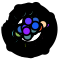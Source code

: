 <?xml version="1.0"?>
<!DOCTYPE ipe SYSTEM "ipe.dtd">
<ipe version="70218">
<ipestyle name="alpha-values">
<opacity name="255" value="1"/>
</ipestyle>
<ipestyle name="paper-size">
<layout paper="1000 1000" origin="0 0" frame="1000 1000"/>
</ipestyle>
<ipestyle name="marks">
<symbol name="mark/disk(sx)" transformations="translations">
<path fill="sym-stroke">
0.6 0 0 0.6 0 0 e
</path>
</symbol>
<symbol name="mark/fdisk(sfx)" transformations="translations">
<group>
<path fill="sym-fill">
0.5 0 0 0.5 0 0 e
</path>
<path fill="sym-stroke" fillrule="eofill">
0.6 0 0 0.6 0 0 e
0.4 0 0 0.4 0 0 e
</path>
</group>
</symbol>
</ipestyle>
<page>
<layer name="alpha"/>
<path layer="alpha" stroke="0" pen="2" opacity="255" stroke-opacity="opaque">
6.28434 0 0 6.28434 0 0 e
</path>
<path stroke="0" pen="2" opacity="255" stroke-opacity="opaque">
5.60547 -7.4012 m
5.90734 -7.79979 l
</path>
<path stroke="0" pen="2" opacity="255" stroke-opacity="opaque">
5.60547 -7.4012 m
5.90734 -7.79979 l
</path>
<path stroke="0" pen="2" opacity="255" stroke-opacity="opaque">
5.60547 -7.4012 m
5.90734 -7.79979 l
</path>
<path stroke="0" pen="2" opacity="255" stroke-opacity="opaque">
2.51972 -6.08314 m
6.58434 0 0 6.58434 0 0 3.10384 -5.80687 a
</path>
<path stroke="0" pen="2" opacity="255" stroke-opacity="opaque">
2.96242 -5.5423 m
3.10384 -5.80687 l
</path>
<path stroke="0" pen="2" opacity="255" stroke-opacity="opaque">
2.40491 -5.80598 m
2.51972 -6.08314 l
</path>
<path stroke="0" pen="2" opacity="255" stroke-opacity="opaque">
5.60547 -7.4012 m
5.90734 -7.79979 l
</path>
<path stroke="0" pen="2" opacity="255" stroke-opacity="opaque">
1.99842 -6.58791 m
6.88434 0 0 6.88434 0 0 2.94344 -6.22337 a
</path>
<path stroke="0" pen="2" opacity="255" stroke-opacity="opaque">
1.82425 -6.01374 m
1.99842 -6.58791 l
</path>
<path stroke="0" pen="2" opacity="255" stroke-opacity="opaque">
2.81517 -5.95218 m
2.94344 -6.22337 l
</path>
<path stroke="0" pen="2" opacity="255" stroke-opacity="opaque">
5.60547 -7.4012 m
5.90734 -7.79979 l
</path>
<path stroke="0" pen="2" opacity="255" stroke-opacity="opaque">
5.60547 -7.4012 m
5.90734 -7.79979 l
</path>
<path stroke="0" pen="2" opacity="255" stroke-opacity="opaque">
5.60547 -7.4012 m
5.90734 -7.79979 l
</path>
<path stroke="0" pen="2" opacity="255" stroke-opacity="opaque">
0.645378 -6.55264 m
6.58434 0 0 6.58434 0 0 1.28454 -6.45783 a
</path>
<path stroke="0" pen="2" opacity="255" stroke-opacity="opaque">
1.22601 -6.16359 m
1.28454 -6.45783 l
</path>
<path stroke="0" pen="2" opacity="255" stroke-opacity="opaque">
0.615973 -6.25408 m
0.645378 -6.55264 l
</path>
<path stroke="0" pen="2" opacity="255" stroke-opacity="opaque">
5.60547 -7.4012 m
5.90734 -7.79979 l
</path>
<path stroke="0" pen="2" opacity="255" stroke-opacity="opaque">
5.60547 -7.4012 m
5.90734 -7.79979 l
</path>
<path stroke="0" pen="2" opacity="255" stroke-opacity="opaque">
5.60547 -7.4012 m
5.90734 -7.79979 l
</path>
<path stroke="0" pen="2" opacity="255" stroke-opacity="opaque">
-0.645378 -6.55264 m
6.58434 0 0 6.58434 0 0 -0 -6.58434 a
</path>
<path stroke="0" pen="2" opacity="255" stroke-opacity="opaque">
-0.615973 -6.25408 m
-0.645378 -6.55264 l
</path>
<path stroke="0" pen="2" opacity="255" stroke-opacity="opaque">
-0 -6.28434 m
-0 -6.58434 l
</path>
<path stroke="0" pen="2" opacity="255" stroke-opacity="opaque">
5.60547 -7.4012 m
5.90734 -7.79979 l
</path>
<path stroke="0" pen="2" opacity="255" stroke-opacity="opaque">
-0.337799 -6.87605 m
6.88434 0 0 6.88434 0 0 1.01014 -6.80983 a
</path>
<path stroke="0" pen="2" opacity="255" stroke-opacity="opaque">
0.966124 -6.51308 m
1.01014 -6.80983 l
</path>
<path stroke="0" pen="2" opacity="255" stroke-opacity="opaque">
-0.323078 -6.57641 m
-0.337799 -6.87605 l
</path>
<path stroke="0" pen="2" opacity="255" stroke-opacity="opaque">
5.60547 -7.4012 m
5.90734 -7.79979 l
</path>
<path stroke="0" pen="2" opacity="255" stroke-opacity="opaque">
5.60547 -7.4012 m
5.90734 -7.79979 l
</path>
<path stroke="0" pen="2" opacity="255" stroke-opacity="opaque">
5.60547 -7.4012 m
5.90734 -7.79979 l
</path>
<path stroke="0" pen="2" opacity="255" stroke-opacity="opaque">
-1.91133 -6.30082 m
6.58434 0 0 6.58434 0 0 -1.28454 -6.45783 a
</path>
<path stroke="0" pen="2" opacity="255" stroke-opacity="opaque">
-1.82425 -6.01374 m
-1.91133 -6.30082 l
</path>
<path stroke="0" pen="2" opacity="255" stroke-opacity="opaque">
-1.22601 -6.16359 m
-1.28454 -6.45783 l
</path>
<path stroke="0" pen="2" opacity="255" stroke-opacity="opaque">
5.60547 -7.4012 m
5.90734 -7.79979 l
</path>
<path stroke="0" pen="2" opacity="255" stroke-opacity="opaque">
5.60547 -7.4012 m
5.90734 -7.79979 l
</path>
<path stroke="0" pen="2" opacity="255" stroke-opacity="opaque">
5.60547 -7.4012 m
5.90734 -7.79979 l
</path>
<path stroke="0" pen="2" opacity="255" stroke-opacity="opaque">
5.60547 -7.4012 m
5.90734 -7.79979 l
</path>
<path stroke="0" pen="2" opacity="255" stroke-opacity="opaque">
5.60547 -7.4012 m
5.90734 -7.79979 l
</path>
<path stroke="0" pen="2" opacity="255" stroke-opacity="opaque">
5.60547 -7.4012 m
5.90734 -7.79979 l
</path>
<path stroke="0" pen="2" opacity="255" stroke-opacity="opaque">
5.60547 -7.4012 m
5.90734 -7.79979 l
</path>
<path stroke="0" pen="2" opacity="255" stroke-opacity="opaque">
-3.65806 -5.47468 m
6.58434 0 0 6.58434 0 0 -3.10384 -5.80687 a
</path>
<path stroke="0" pen="2" opacity="255" stroke-opacity="opaque">
-3.49139 -5.22524 m
-3.65806 -5.47468 l
</path>
<path stroke="0" pen="2" opacity="255" stroke-opacity="opaque">
-2.96242 -5.5423 m
-3.10384 -5.80687 l
</path>
<path stroke="0" pen="2" opacity="255" stroke-opacity="opaque">
5.60547 -7.4012 m
5.90734 -7.79979 l
</path>
<path stroke="0" pen="2" opacity="255" stroke-opacity="opaque">
-4.36738 -5.32167 m
6.88434 0 0 6.88434 0 0 -3.53926 -5.9049 a
</path>
<path stroke="0" pen="2" opacity="255" stroke-opacity="opaque">
-3.98674 -4.85786 m
-4.36738 -5.32167 l
</path>
<path stroke="0" pen="2" opacity="255" stroke-opacity="opaque">
-3.38503 -5.64758 m
-3.53926 -5.9049 l
</path>
<path stroke="0" pen="2" opacity="255" stroke-opacity="opaque">
5.60547 -7.4012 m
5.90734 -7.79979 l
</path>
<path stroke="0" pen="2" opacity="255" stroke-opacity="opaque">
-4.1368 -5.87381 m
7.18434 0 0 7.18434 0 0 -2.74933 -6.63747 a
</path>
<path stroke="0" pen="2" opacity="255" stroke-opacity="opaque">
-2.40491 -5.80598 m
-2.74933 -6.63747 l
</path>
<path stroke="0" pen="2" opacity="255" stroke-opacity="opaque">
-3.96406 -5.62853 m
-4.1368 -5.87381 l
</path>
<path stroke="0" pen="2" opacity="255" stroke-opacity="opaque">
5.60547 -7.4012 m
5.90734 -7.79979 l
</path>
<path stroke="0" pen="2" opacity="255" stroke-opacity="opaque">
-5.29223 -5.29223 m
7.48434 0 0 7.48434 0 0 -3.60883 -6.55681 a
</path>
<path stroke="0" pen="2" opacity="255" stroke-opacity="opaque">
-4.4437 -4.4437 m
-5.29223 -5.29223 l
</path>
<path stroke="0" pen="2" opacity="255" stroke-opacity="opaque">
-3.46417 -6.29399 m
-3.60883 -6.55681 l
</path>
<path stroke="0" pen="2" opacity="255" stroke-opacity="opaque">
5.60547 -7.4012 m
5.90734 -7.79979 l
</path>
<path stroke="0" pen="2" opacity="255" stroke-opacity="opaque">
-6.01738 -4.93833 m
7.78434 0 0 7.78434 0 0 -4.6754 -6.22387 a
</path>
<path stroke="0" pen="2" opacity="255" stroke-opacity="opaque">
-4.85786 -3.98674 m
-6.01738 -4.93833 l
</path>
<path stroke="0" pen="2" opacity="255" stroke-opacity="opaque">
-4.49522 -5.98401 m
-4.6754 -6.22387 l
</path>
<path stroke="0" pen="2" opacity="255" stroke-opacity="opaque">
5.60547 -7.4012 m
5.90734 -7.79979 l
</path>
<path stroke="0" pen="2" opacity="255" stroke-opacity="opaque">
-5.59242 -5.83793 m
8.08434 0 0 8.08434 0 0 -1.96434 -7.84206 a
</path>
<path stroke="0" pen="2" opacity="255" stroke-opacity="opaque">
-1.59986 -6.38702 m
-1.96434 -7.84206 l
</path>
<path stroke="0" pen="2" opacity="255" stroke-opacity="opaque">
-5.38489 -5.62129 m
-5.59242 -5.83793 l
</path>
<path stroke="0" pen="2" opacity="255" stroke-opacity="opaque">
5.60547 -7.4012 m
5.90734 -7.79979 l
</path>
<path stroke="0" pen="2" opacity="255" stroke-opacity="opaque">
-4.05406 -7.33906 m
8.38434 0 0 8.38434 0 0 0.4114 -8.37424 a
</path>
<path stroke="0" pen="2" opacity="255" stroke-opacity="opaque">
0.337799 -6.87605 m
0.4114 -8.37424 l
</path>
<path stroke="0" pen="2" opacity="255" stroke-opacity="opaque">
-3.909 -7.07646 m
-4.05406 -7.33906 l
</path>
<path stroke="0" pen="2" opacity="255" stroke-opacity="opaque">
5.60547 -7.4012 m
5.90734 -7.79979 l
</path>
<path stroke="0" pen="2" opacity="255" stroke-opacity="opaque">
-1.9612 -8.46 m
8.68434 0 0 8.68434 0 0 3.12545 -8.10243 a
</path>
<path stroke="0" pen="2" opacity="255" stroke-opacity="opaque">
2.47764 -6.42304 m
3.12545 -8.10243 l
</path>
<path stroke="0" pen="2" opacity="255" stroke-opacity="opaque">
-1.89345 -8.16775 m
-1.9612 -8.46 l
</path>
<path stroke="0" pen="2" opacity="255" stroke-opacity="opaque">
5.60547 -7.4012 m
5.90734 -7.79979 l
</path>
<path stroke="0" pen="2" opacity="255" stroke-opacity="opaque">
5.60547 -7.4012 m
5.90734 -7.79979 l
</path>
<path stroke="0" pen="2" opacity="255" stroke-opacity="opaque">
5.60547 -7.4012 m
5.90734 -7.79979 l
</path>
<path stroke="0" pen="2" opacity="255" stroke-opacity="opaque">
5.60547 -7.4012 m
5.90734 -7.79979 l
</path>
<path stroke="0" pen="2" opacity="255" stroke-opacity="opaque">
5.60547 -7.4012 m
5.90734 -7.79979 l
</path>
<path stroke="0" pen="2" opacity="255" stroke-opacity="opaque">
5.60547 -7.4012 m
5.90734 -7.79979 l
</path>
<path stroke="0" pen="2" opacity="255" stroke-opacity="opaque">
-6.30082 -1.91133 m
6.58434 0 0 6.58434 0 0 -6.08314 -2.51972 a
</path>
<path stroke="0" pen="2" opacity="255" stroke-opacity="opaque">
-5.80598 -2.40491 m
-6.08314 -2.51972 l
</path>
<path stroke="0" pen="2" opacity="255" stroke-opacity="opaque">
-6.01374 -1.82425 m
-6.30082 -1.91133 l
</path>
<path stroke="0" pen="2" opacity="255" stroke-opacity="opaque">
5.60547 -7.4012 m
5.90734 -7.79979 l
</path>
<path stroke="0" pen="2" opacity="255" stroke-opacity="opaque">
-6.48191 -2.31927 m
6.88434 0 0 6.88434 0 0 -6.07145 -3.24526 a
</path>
<path stroke="0" pen="2" opacity="255" stroke-opacity="opaque">
-5.5423 -2.96242 m
-6.07145 -3.24526 l
</path>
<path stroke="0" pen="2" opacity="255" stroke-opacity="opaque">
-6.19945 -2.2182 m
-6.48191 -2.31927 l
</path>
<path stroke="0" pen="2" opacity="255" stroke-opacity="opaque">
5.60547 -7.4012 m
5.90734 -7.79979 l
</path>
<path stroke="0" pen="2" opacity="255" stroke-opacity="opaque">
-6.568 -2.91139 m
7.18434 0 0 7.18434 0 0 -5.97356 -3.99141 a
</path>
<path stroke="0" pen="2" opacity="255" stroke-opacity="opaque">
-5.22524 -3.49139 m
-5.97356 -3.99141 l
</path>
<path stroke="0" pen="2" opacity="255" stroke-opacity="opaque">
-6.29373 -2.78982 m
-6.568 -2.91139 l
</path>
<path stroke="0" pen="2" opacity="255" stroke-opacity="opaque">
5.60547 -7.4012 m
5.90734 -7.79979 l
</path>
<path stroke="0" pen="2" opacity="255" stroke-opacity="opaque">
5.60547 -7.4012 m
5.90734 -7.79979 l
</path>
<path stroke="0" pen="2" opacity="255" stroke-opacity="opaque">
5.60547 -7.4012 m
5.90734 -7.79979 l
</path>
<path stroke="0" pen="2" opacity="255" stroke-opacity="opaque">
-6.30082 1.91133 m
6.58434 0 0 6.58434 0 0 -6.45783 1.28454 a
</path>
<path stroke="0" pen="2" opacity="255" stroke-opacity="opaque">
-6.16359 1.22601 m
-6.45783 1.28454 l
</path>
<path stroke="0" pen="2" opacity="255" stroke-opacity="opaque">
-6.01374 1.82425 m
-6.30082 1.91133 l
</path>
<path stroke="0" pen="2" opacity="255" stroke-opacity="opaque">
5.60547 -7.4012 m
5.90734 -7.79979 l
</path>
<path stroke="0" pen="2" opacity="255" stroke-opacity="opaque">
5.60547 -7.4012 m
5.90734 -7.79979 l
</path>
<path stroke="0" pen="2" opacity="255" stroke-opacity="opaque">
5.60547 -7.4012 m
5.90734 -7.79979 l
</path>
<path stroke="0" pen="2" opacity="255" stroke-opacity="opaque">
-6.55264 0.645378 m
6.58434 0 0 6.58434 0 0 -6.58434 0 a
</path>
<path stroke="0" pen="2" opacity="255" stroke-opacity="opaque">
-6.28434 0 m
-6.58434 0 l
</path>
<path stroke="0" pen="2" opacity="255" stroke-opacity="opaque">
-6.25408 0.615973 m
-6.55264 0.645378 l
</path>
<path stroke="0" pen="2" opacity="255" stroke-opacity="opaque">
5.60547 -7.4012 m
5.90734 -7.79979 l
</path>
<path stroke="0" pen="2" opacity="255" stroke-opacity="opaque">
5.60547 -7.4012 m
5.90734 -7.79979 l
</path>
<path stroke="0" pen="2" opacity="255" stroke-opacity="opaque">
5.60547 -7.4012 m
5.90734 -7.79979 l
</path>
<path stroke="0" pen="2" opacity="255" stroke-opacity="opaque">
-6.55264 -0.645378 m
6.58434 0 0 6.58434 0 0 -6.45783 -1.28454 a
</path>
<path stroke="0" pen="2" opacity="255" stroke-opacity="opaque">
-6.16359 -1.22601 m
-6.45783 -1.28454 l
</path>
<path stroke="0" pen="2" opacity="255" stroke-opacity="opaque">
-6.25408 -0.615973 m
-6.55264 -0.645378 l
</path>
<path stroke="0" pen="2" opacity="255" stroke-opacity="opaque">
5.60547 -7.4012 m
5.90734 -7.79979 l
</path>
<path stroke="0" pen="2" opacity="255" stroke-opacity="opaque">
-6.87605 0.337799 m
6.88434 0 0 6.88434 0 0 -6.80983 -1.01014 a
</path>
<path stroke="0" pen="2" opacity="255" stroke-opacity="opaque">
-6.57641 0.323078 m
-6.87605 0.337799 l
</path>
<path stroke="0" pen="2" opacity="255" stroke-opacity="opaque">
-6.51308 -0.966124 m
-6.80983 -1.01014 l
</path>
<path stroke="0" pen="2" opacity="255" stroke-opacity="opaque">
5.60547 -7.4012 m
5.90734 -7.79979 l
</path>
<path stroke="0" pen="2" opacity="255" stroke-opacity="opaque">
-6.96904 1.74565 m
7.18434 0 0 7.18434 0 0 -7.17569 -0.352519 a
</path>
<path stroke="0" pen="2" opacity="255" stroke-opacity="opaque">
-6.38702 1.59986 m
-6.96904 1.74565 l
</path>
<path stroke="0" pen="2" opacity="255" stroke-opacity="opaque">
-6.87605 -0.337799 m
-7.17569 -0.352519 l
</path>
<path stroke="0" pen="2" opacity="255" stroke-opacity="opaque">
5.60547 -7.4012 m
5.90734 -7.79979 l
</path>
<path stroke="0" pen="2" opacity="255" stroke-opacity="opaque">
-7.4483 0.733594 m
7.48434 0 0 7.48434 0 0 -6.55681 -3.60883 a
</path>
<path stroke="0" pen="2" opacity="255" stroke-opacity="opaque">
-6.29399 -3.46417 m
-6.55681 -3.60883 l
</path>
<path stroke="0" pen="2" opacity="255" stroke-opacity="opaque">
-7.14975 0.704189 m
-7.4483 0.733594 l
</path>
<path stroke="0" pen="2" opacity="255" stroke-opacity="opaque">
5.60547 -7.4012 m
5.90734 -7.79979 l
</path>
<path stroke="0" pen="2" opacity="255" stroke-opacity="opaque">
-7.19179 2.97894 m
7.78434 0 0 7.78434 0 0 -7.62531 -1.56547 a
</path>
<path stroke="0" pen="2" opacity="255" stroke-opacity="opaque">
-5.80598 2.40491 m
-7.19179 2.97894 l
</path>
<path stroke="0" pen="2" opacity="255" stroke-opacity="opaque">
-7.33144 -1.50514 m
-7.62531 -1.56547 l
</path>
<path stroke="0" pen="2" opacity="255" stroke-opacity="opaque">
5.60547 -7.4012 m
5.90734 -7.79979 l
</path>
<path stroke="0" pen="2" opacity="255" stroke-opacity="opaque">
-8.94374 0.853185 m
8.98434 0 0 8.98434 0 0 0.63 -8.96223 a
</path>
<path stroke="0" pen="2" opacity="255" stroke-opacity="opaque">
0.608964 -8.66297 m
0.63 -8.96223 l
</path>
<path stroke="0" pen="2" opacity="255" stroke-opacity="opaque">
-7.74916 0.739228 m
-8.94374 0.853185 l
</path>
<path stroke="0" pen="2" opacity="255" stroke-opacity="opaque">
5.60547 -7.4012 m
5.90734 -7.79979 l
</path>
<path stroke="0" pen="2" opacity="255" stroke-opacity="opaque">
5.60547 -7.4012 m
5.90734 -7.79979 l
</path>
<path stroke="0" pen="2" opacity="255" stroke-opacity="opaque">
5.60547 -7.4012 m
5.90734 -7.79979 l
</path>
<path stroke="0" pen="2" opacity="255" stroke-opacity="opaque">
3.65806 -5.47468 m
6.58434 0 0 6.58434 0 0 4.17706 -5.08977 a
</path>
<path stroke="0" pen="2" opacity="255" stroke-opacity="opaque">
3.98674 -4.85786 m
4.17706 -5.08977 l
</path>
<path stroke="0" pen="2" opacity="255" stroke-opacity="opaque">
3.49139 -5.22524 m
3.65806 -5.47468 l
</path>
<path stroke="0" pen="2" opacity="255" stroke-opacity="opaque">
5.60547 -7.4012 m
5.90734 -7.79979 l
</path>
<path stroke="0" pen="2" opacity="255" stroke-opacity="opaque">
5.60547 -7.4012 m
5.90734 -7.79979 l
</path>
<path stroke="0" pen="2" opacity="255" stroke-opacity="opaque">
4.101 -5.52956 m
6.88434 0 0 6.88434 0 0 4.86797 -4.86797 a
</path>
<path stroke="0" pen="2" opacity="255" stroke-opacity="opaque">
3.92229 -5.28859 m
4.101 -5.52956 l
</path>
<path stroke="0" pen="2" opacity="255" stroke-opacity="opaque">
4.4437 -4.4437 m
4.86797 -4.86797 l
</path>
<path stroke="0" pen="2" opacity="255" stroke-opacity="opaque">
5.60547 -7.4012 m
5.90734 -7.79979 l
</path>
<path stroke="0" pen="2" opacity="255" stroke-opacity="opaque">
5.60547 -7.4012 m
5.90734 -7.79979 l
</path>
<path stroke="0" pen="2" opacity="255" stroke-opacity="opaque">
4.69262 -5.44005 m
7.18434 0 0 7.18434 0 0 5.55357 -4.5577 a
</path>
<path stroke="0" pen="2" opacity="255" stroke-opacity="opaque">
4.49667 -5.21289 m
4.69262 -5.44005 l
</path>
<path stroke="0" pen="2" opacity="255" stroke-opacity="opaque">
4.85786 -3.98674 m
5.55357 -4.5577 l
</path>
<path stroke="0" pen="2" opacity="255" stroke-opacity="opaque">
5.60547 -7.4012 m
5.90734 -7.79979 l
</path>
<path stroke="0" pen="2" opacity="255" stroke-opacity="opaque">
5.60547 -7.4012 m
5.90734 -7.79979 l
</path>
<path stroke="0" pen="2" opacity="255" stroke-opacity="opaque">
5.60547 -7.4012 m
5.90734 -7.79979 l
</path>
<path stroke="0" pen="2" opacity="255" stroke-opacity="opaque">
5.47468 -3.65806 m
6.58434 0 0 6.58434 0 0 5.80687 -3.10384 a
</path>
<path stroke="0" pen="2" opacity="255" stroke-opacity="opaque">
5.22524 -3.49139 m
5.47468 -3.65806 l
</path>
<path stroke="0" pen="2" opacity="255" stroke-opacity="opaque">
5.5423 -2.96242 m
5.80687 -3.10384 l
</path>
<path stroke="0" pen="2" opacity="255" stroke-opacity="opaque">
5.60547 -7.4012 m
5.90734 -7.79979 l
</path>
<path stroke="0" pen="2" opacity="255" stroke-opacity="opaque">
5.35677 -5.22689 m
7.48434 0 0 7.48434 0 0 6.41953 -3.84772 a
</path>
<path stroke="0" pen="2" opacity="255" stroke-opacity="opaque">
5.14206 -5.01737 m
5.35677 -5.22689 l
</path>
<path stroke="0" pen="2" opacity="255" stroke-opacity="opaque">
5.64758 -3.38503 m
6.41953 -3.84772 l
</path>
<path stroke="0" pen="2" opacity="255" stroke-opacity="opaque">
5.60547 -7.4012 m
5.90734 -7.79979 l
</path>
<path stroke="0" pen="2" opacity="255" stroke-opacity="opaque">
5.60547 -7.4012 m
5.90734 -7.79979 l
</path>
<path stroke="0" pen="2" opacity="255" stroke-opacity="opaque">
6.16603 -4.75143 m
7.78434 0 0 7.78434 0 0 7.19179 -2.97894 a
</path>
<path stroke="0" pen="2" opacity="255" stroke-opacity="opaque">
5.9284 -4.56831 m
6.16603 -4.75143 l
</path>
<path stroke="0" pen="2" opacity="255" stroke-opacity="opaque">
5.80598 -2.40491 m
7.19179 -2.97894 l
</path>
<path stroke="0" pen="2" opacity="255" stroke-opacity="opaque">
5.60547 -7.4012 m
5.90734 -7.79979 l
</path>
<path stroke="0" pen="2" opacity="255" stroke-opacity="opaque">
5.60547 -7.4012 m
5.90734 -7.79979 l
</path>
<path stroke="0" pen="2" opacity="255" stroke-opacity="opaque">
5.60547 -7.4012 m
5.90734 -7.79979 l
</path>
<path stroke="0" pen="2" opacity="255" stroke-opacity="opaque">
5.60547 -7.4012 m
5.90734 -7.79979 l
</path>
<path stroke="0" pen="2" opacity="255" stroke-opacity="opaque">
5.60547 -7.4012 m
5.90734 -7.79979 l
</path>
<path stroke="0" pen="2" opacity="255" stroke-opacity="opaque">
6.30082 -1.91133 m
6.58434 0 0 6.58434 0 0 6.45783 -1.28454 a
</path>
<path stroke="0" pen="2" opacity="255" stroke-opacity="opaque">
6.16359 -1.22601 m
6.45783 -1.28454 l
</path>
<path stroke="0" pen="2" opacity="255" stroke-opacity="opaque">
6.01374 -1.82425 m
6.30082 -1.91133 l
</path>
<path stroke="0" pen="2" opacity="255" stroke-opacity="opaque">
5.60547 -7.4012 m
5.90734 -7.79979 l
</path>
<path stroke="0" pen="2" opacity="255" stroke-opacity="opaque">
5.60547 -7.4012 m
5.90734 -7.79979 l
</path>
<path stroke="0" pen="2" opacity="255" stroke-opacity="opaque">
5.60547 -7.4012 m
5.90734 -7.79979 l
</path>
<path stroke="0" pen="2" opacity="255" stroke-opacity="opaque">
6.55264 -0.645378 m
6.58434 0 0 6.58434 0 0 6.58434 -0 a
</path>
<path stroke="0" pen="2" opacity="255" stroke-opacity="opaque">
6.28434 0 m
6.58434 0 l
</path>
<path stroke="0" pen="2" opacity="255" stroke-opacity="opaque">
6.25408 -0.615973 m
6.55264 -0.645378 l
</path>
<path stroke="0" pen="2" opacity="255" stroke-opacity="opaque">
5.60547 -7.4012 m
5.90734 -7.79979 l
</path>
<path stroke="0" pen="2" opacity="255" stroke-opacity="opaque">
6.67803 -1.67276 m
6.88434 0 0 6.88434 0 0 6.87605 -0.337799 a
</path>
<path stroke="0" pen="2" opacity="255" stroke-opacity="opaque">
6.38702 -1.59986 m
6.67803 -1.67276 l
</path>
<path stroke="0" pen="2" opacity="255" stroke-opacity="opaque">
6.57641 -0.323078 m
6.87605 -0.337799 l
</path>
<path stroke="0" pen="2" opacity="255" stroke-opacity="opaque">
5.60547 -7.4012 m
5.90734 -7.79979 l
</path>
<path stroke="0" pen="2" opacity="255" stroke-opacity="opaque">
7.10658 -1.05416 m
7.18434 0 0 7.18434 0 0 7.14975 0.704189 a
</path>
<path stroke="0" pen="2" opacity="255" stroke-opacity="opaque">
6.25408 0.615973 m
7.14975 0.704189 l
</path>
<path stroke="0" pen="2" opacity="255" stroke-opacity="opaque">
6.80983 -1.01014 m
7.10658 -1.05416 l
</path>
<path stroke="0" pen="2" opacity="255" stroke-opacity="opaque">
5.60547 -7.4012 m
5.90734 -7.79979 l
</path>
<path stroke="0" pen="2" opacity="255" stroke-opacity="opaque">
7.48209 -0.183675 m
7.48434 0 0 7.48434 0 0 7.34053 1.46012 a
</path>
<path stroke="0" pen="2" opacity="255" stroke-opacity="opaque">
6.16359 1.22601 m
7.34053 1.46012 l
</path>
<path stroke="0" pen="2" opacity="255" stroke-opacity="opaque">
7.18218 -0.176313 m
7.48209 -0.183675 l
</path>
<path stroke="0" pen="2" opacity="255" stroke-opacity="opaque">
5.60547 -7.4012 m
5.90734 -7.79979 l
</path>
<path stroke="0" pen="2" opacity="255" stroke-opacity="opaque">
6.99711 -4.04933 m
8.08434 0 0 8.08434 0 0 8.05453 0.693615 a
</path>
<path stroke="0" pen="2" opacity="255" stroke-opacity="opaque">
6.73745 -3.89906 m
6.99711 -4.04933 l
</path>
<path stroke="0" pen="2" opacity="255" stroke-opacity="opaque">
7.45674 0.642136 m
8.05453 0.693615 l
</path>
<path stroke="0" pen="2" opacity="255" stroke-opacity="opaque">
5.60547 -7.4012 m
5.90734 -7.79979 l
</path>
<path stroke="0" pen="2" opacity="255" stroke-opacity="opaque">
5.60547 -7.4012 m
5.90734 -7.79979 l
</path>
<path stroke="0" pen="2" opacity="255" stroke-opacity="opaque">
5.60547 -7.4012 m
5.90734 -7.79979 l
</path>
<path stroke="0" pen="2" opacity="255" stroke-opacity="opaque">
-4.65583 4.65583 m
6.58434 0 0 6.58434 0 0 -5.08977 4.17706 a
</path>
<path stroke="0" pen="2" opacity="255" stroke-opacity="opaque">
-4.4437 4.4437 m
-4.65583 4.65583 l
</path>
<path stroke="0" pen="2" opacity="255" stroke-opacity="opaque">
-4.85786 3.98674 m
-5.08977 4.17706 l
</path>
<path stroke="0" pen="2" opacity="255" stroke-opacity="opaque">
5.60547 -7.4012 m
5.90734 -7.79979 l
</path>
<path stroke="0" pen="2" opacity="255" stroke-opacity="opaque">
5.60547 -7.4012 m
5.90734 -7.79979 l
</path>
<path stroke="0" pen="2" opacity="255" stroke-opacity="opaque">
5.60547 -7.4012 m
5.90734 -7.79979 l
</path>
<path stroke="0" pen="2" opacity="255" stroke-opacity="opaque">
-5.47468 3.65806 m
6.58434 0 0 6.58434 0 0 -5.80687 3.10384 a
</path>
<path stroke="0" pen="2" opacity="255" stroke-opacity="opaque">
-5.5423 2.96242 m
-5.80687 3.10384 l
</path>
<path stroke="0" pen="2" opacity="255" stroke-opacity="opaque">
-5.22524 3.49139 m
-5.47468 3.65806 l
</path>
<path stroke="0" pen="2" opacity="255" stroke-opacity="opaque">
5.60547 -7.4012 m
5.90734 -7.79979 l
</path>
<path stroke="0" pen="2" opacity="255" stroke-opacity="opaque">
-5.10096 4.62324 m
6.88434 0 0 6.88434 0 0 -5.9049 3.53926 a
</path>
<path stroke="0" pen="2" opacity="255" stroke-opacity="opaque">
-4.87868 4.42177 m
-5.10096 4.62324 l
</path>
<path stroke="0" pen="2" opacity="255" stroke-opacity="opaque">
-5.64758 3.38503 m
-5.9049 3.53926 l
</path>
<path stroke="0" pen="2" opacity="255" stroke-opacity="opaque">
5.60547 -7.4012 m
5.90734 -7.79979 l
</path>
<path stroke="0" pen="2" opacity="255" stroke-opacity="opaque">
5.60547 -7.4012 m
5.90734 -7.79979 l
</path>
<path stroke="0" pen="2" opacity="255" stroke-opacity="opaque">
5.60547 -7.4012 m
5.90734 -7.79979 l
</path>
<path stroke="0" pen="2" opacity="255" stroke-opacity="opaque">
5.60547 -7.4012 m
5.90734 -7.79979 l
</path>
<path stroke="0" pen="2" opacity="255" stroke-opacity="opaque">
2.51972 6.08314 m
6.58434 0 0 6.58434 0 0 1.91133 6.30082 a
</path>
<path stroke="0" pen="2" opacity="255" stroke-opacity="opaque">
1.82425 6.01374 m
1.91133 6.30082 l
</path>
<path stroke="0" pen="2" opacity="255" stroke-opacity="opaque">
2.40491 5.80598 m
2.51972 6.08314 l
</path>
<path stroke="0" pen="2" opacity="255" stroke-opacity="opaque">
5.60547 -7.4012 m
5.90734 -7.79979 l
</path>
<path stroke="0" pen="2" opacity="255" stroke-opacity="opaque">
2.31927 6.48191 m
6.88434 0 0 6.88434 0 0 1.34307 6.75206 a
</path>
<path stroke="0" pen="2" opacity="255" stroke-opacity="opaque">
1.22601 6.16359 m
1.34307 6.75206 l
</path>
<path stroke="0" pen="2" opacity="255" stroke-opacity="opaque">
2.2182 6.19945 m
2.31927 6.48191 l
</path>
<path stroke="0" pen="2" opacity="255" stroke-opacity="opaque">
5.60547 -7.4012 m
5.90734 -7.79979 l
</path>
<path stroke="0" pen="2" opacity="255" stroke-opacity="opaque">
5.60547 -7.4012 m
5.90734 -7.79979 l
</path>
<path stroke="0" pen="2" opacity="255" stroke-opacity="opaque">
1.91616 6.9241 m
7.18434 0 0 7.18434 0 0 0.704189 7.14975 a
</path>
<path stroke="0" pen="2" opacity="255" stroke-opacity="opaque">
1.83614 6.63496 m
1.91616 6.9241 l
</path>
<path stroke="0" pen="2" opacity="255" stroke-opacity="opaque">
0.615973 6.25408 m
0.704189 7.14975 l
</path>
<path stroke="0" pen="2" opacity="255" stroke-opacity="opaque">
5.60547 -7.4012 m
5.90734 -7.79979 l
</path>
<path stroke="0" pen="2" opacity="255" stroke-opacity="opaque">
5.60547 -7.4012 m
5.90734 -7.79979 l
</path>
<path stroke="0" pen="2" opacity="255" stroke-opacity="opaque">
5.60547 -7.4012 m
5.90734 -7.79979 l
</path>
<path stroke="0" pen="2" opacity="255" stroke-opacity="opaque">
3.65806 5.47468 m
6.58434 0 0 6.58434 0 0 3.10384 5.80687 a
</path>
<path stroke="0" pen="2" opacity="255" stroke-opacity="opaque">
2.96242 5.5423 m
3.10384 5.80687 l
</path>
<path stroke="0" pen="2" opacity="255" stroke-opacity="opaque">
3.49139 5.22524 m
3.65806 5.47468 l
</path>
<path stroke="0" pen="2" opacity="255" stroke-opacity="opaque">
5.60547 -7.4012 m
5.90734 -7.79979 l
</path>
<path stroke="0" pen="2" opacity="255" stroke-opacity="opaque">
3.84772 6.41953 m
7.48434 0 0 7.48434 0 0 1.36993 7.3579 a
</path>
<path stroke="0" pen="2" opacity="255" stroke-opacity="opaque">
1.31502 7.06297 m
1.36993 7.3579 l
</path>
<path stroke="0" pen="2" opacity="255" stroke-opacity="opaque">
3.38503 5.64758 m
3.84772 6.41953 l
</path>
<path stroke="0" pen="2" opacity="255" stroke-opacity="opaque">
5.60547 -7.4012 m
5.90734 -7.79979 l
</path>
<path stroke="0" pen="2" opacity="255" stroke-opacity="opaque">
5.60547 -7.4012 m
5.90734 -7.79979 l
</path>
<path stroke="0" pen="2" opacity="255" stroke-opacity="opaque">
5.60547 -7.4012 m
5.90734 -7.79979 l
</path>
<path stroke="0" pen="2" opacity="255" stroke-opacity="opaque">
-0.645378 6.55264 m
6.58434 0 0 6.58434 0 0 -1.28454 6.45783 a
</path>
<path stroke="0" pen="2" opacity="255" stroke-opacity="opaque">
-0.615973 6.25408 m
-0.645378 6.55264 l
</path>
<path stroke="0" pen="2" opacity="255" stroke-opacity="opaque">
-1.22601 6.16359 m
-1.28454 6.45783 l
</path>
<path stroke="0" pen="2" opacity="255" stroke-opacity="opaque">
5.60547 -7.4012 m
5.90734 -7.79979 l
</path>
<path stroke="0" pen="2" opacity="255" stroke-opacity="opaque">
5.60547 -7.4012 m
5.90734 -7.79979 l
</path>
<path stroke="0" pen="2" opacity="255" stroke-opacity="opaque">
0 6.88434 m
6.88434 0 0 6.88434 0 0 -1.01014 6.80983 a
</path>
<path stroke="0" pen="2" opacity="255" stroke-opacity="opaque">
-0.966124 6.51308 m
-1.01014 6.80983 l
</path>
<path stroke="0" pen="2" opacity="255" stroke-opacity="opaque">
0 6.28434 m
0 6.88434 l
</path>
<path stroke="0" pen="2" opacity="255" stroke-opacity="opaque">
5.60547 -7.4012 m
5.90734 -7.79979 l
</path>
<path stroke="0" pen="2" opacity="255" stroke-opacity="opaque">
5.60547 -7.4012 m
5.90734 -7.79979 l
</path>
<path stroke="0" pen="2" opacity="255" stroke-opacity="opaque">
-0.528513 7.16488 m
7.18434 0 0 7.18434 0 0 -2.0855 6.87499 a
</path>
<path stroke="0" pen="2" opacity="255" stroke-opacity="opaque">
-0.506444 6.86569 m
-0.528513 7.16488 l
</path>
<path stroke="0" pen="2" opacity="255" stroke-opacity="opaque">
-1.82425 6.01374 m
-2.0855 6.87499 l
</path>
<path stroke="0" pen="2" opacity="255" stroke-opacity="opaque">
5.60547 -7.4012 m
5.90734 -7.79979 l
</path>
<path stroke="0" pen="2" opacity="255" stroke-opacity="opaque">
5.60547 -7.4012 m
5.90734 -7.79979 l
</path>
<path stroke="0" pen="2" opacity="255" stroke-opacity="opaque">
5.60547 -7.4012 m
5.90734 -7.79979 l
</path>
<path stroke="0" pen="2" opacity="255" stroke-opacity="opaque">
5.60547 -7.4012 m
5.90734 -7.79979 l
</path>
<path stroke="0" pen="2" opacity="255" stroke-opacity="opaque">
-3.10384 5.80687 m
6.58434 0 0 6.58434 0 0 -3.65806 5.47468 a
</path>
<path stroke="0" pen="2" opacity="255" stroke-opacity="opaque">
-2.96242 5.5423 m
-3.10384 5.80687 l
</path>
<path stroke="0" pen="2" opacity="255" stroke-opacity="opaque">
-3.49139 5.22524 m
-3.65806 5.47468 l
</path>
<path stroke="0" pen="2" opacity="255" stroke-opacity="opaque">
5.60547 -7.4012 m
5.90734 -7.79979 l
</path>
<path stroke="0" pen="2" opacity="255" stroke-opacity="opaque">
5.60547 -7.4012 m
5.90734 -7.79979 l
</path>
<path stroke="0" pen="2" opacity="255" stroke-opacity="opaque">
-2.63452 6.3603 m
6.88434 0 0 6.88434 0 0 -3.53926 5.9049 a
</path>
<path stroke="0" pen="2" opacity="255" stroke-opacity="opaque">
-3.38503 5.64758 m
-3.53926 5.9049 l
</path>
<path stroke="0" pen="2" opacity="255" stroke-opacity="opaque">
-2.40491 5.80598 m
-2.63452 6.3603 l
</path>
<path stroke="0" pen="2" opacity="255" stroke-opacity="opaque">
5.60547 -7.4012 m
5.90734 -7.79979 l
</path>
<path stroke="0" pen="2" opacity="255" stroke-opacity="opaque">
-3.23016 6.41723 m
7.18434 0 0 7.18434 0 0 -4.5577 5.55357 a
</path>
<path stroke="0" pen="2" opacity="255" stroke-opacity="opaque">
-3.98674 4.85786 m
-4.5577 5.55357 l
</path>
<path stroke="0" pen="2" opacity="255" stroke-opacity="opaque">
-3.09528 6.14926 m
-3.23016 6.41723 l
</path>
<path stroke="0" pen="2" opacity="255" stroke-opacity="opaque">
5.60547 -7.4012 m
5.90734 -7.79979 l
</path>
<path stroke="0" pen="2" opacity="255" stroke-opacity="opaque">
-1.36993 7.3579 m
7.48434 0 0 7.48434 0 0 -4.0814 6.27356 a
</path>
<path stroke="0" pen="2" opacity="255" stroke-opacity="opaque">
-1.31502 7.06297 m
-1.36993 7.3579 l
</path>
<path stroke="0" pen="2" opacity="255" stroke-opacity="opaque">
-3.9178 6.02209 m
-4.0814 6.27356 l
</path>
<path stroke="0" pen="2" opacity="255" stroke-opacity="opaque">
5.60547 -7.4012 m
5.90734 -7.79979 l
</path>
<path stroke="0" pen="2" opacity="255" stroke-opacity="opaque">
2.75693 7.27979 m
7.78434 0 0 7.78434 0 0 -2.89046 7.22781 a
</path>
<path stroke="0" pen="2" opacity="255" stroke-opacity="opaque">
2.65068 6.99923 m
2.75693 7.27979 l
</path>
<path stroke="0" pen="2" opacity="255" stroke-opacity="opaque">
-2.77907 6.94926 m
-2.89046 7.22781 l
</path>
<path stroke="0" pen="2" opacity="255" stroke-opacity="opaque">
5.60547 -7.4012 m
5.90734 -7.79979 l
</path>
<path stroke="0" pen="2" opacity="255" stroke-opacity="opaque">
-0.0744063 8.084 m
8.08434 0 0 8.08434 0 0 -6.4934 4.81584 a
</path>
<path stroke="0" pen="2" opacity="255" stroke-opacity="opaque">
-5.52956 4.101 m
-6.4934 4.81584 l
</path>
<path stroke="0" pen="2" opacity="255" stroke-opacity="opaque">
-0.0716452 7.78401 m
-0.0744063 8.084 l
</path>
<path stroke="0" pen="2" opacity="255" stroke-opacity="opaque">
5.60547 -7.4012 m
5.90734 -7.79979 l
</path>
<path stroke="0" pen="2" opacity="255" stroke-opacity="opaque">
5.60547 -7.4012 m
5.90734 -7.79979 l
</path>
<path stroke="0" pen="2" opacity="255" stroke-opacity="opaque">
5.60547 -7.4012 m
5.90734 -7.79979 l
</path>
<path stroke="0" pen="2" opacity="255" stroke-opacity="opaque">
5.47468 3.65806 m
6.58434 0 0 6.58434 0 0 5.08977 4.17706 a
</path>
<path stroke="0" pen="2" opacity="255" stroke-opacity="opaque">
5.22524 3.49139 m
5.47468 3.65806 l
</path>
<path stroke="0" pen="2" opacity="255" stroke-opacity="opaque">
4.85786 3.98674 m
5.08977 4.17706 l
</path>
<path stroke="0" pen="2" opacity="255" stroke-opacity="opaque">
5.60547 -7.4012 m
5.90734 -7.79979 l
</path>
<path stroke="0" pen="2" opacity="255" stroke-opacity="opaque">
5.60547 -7.4012 m
5.90734 -7.79979 l
</path>
<path stroke="0" pen="2" opacity="255" stroke-opacity="opaque">
5.60547 -7.4012 m
5.90734 -7.79979 l
</path>
<path stroke="0" pen="2" opacity="255" stroke-opacity="opaque">
6.08314 2.51972 m
6.58434 0 0 6.58434 0 0 5.80687 3.10384 a
</path>
<path stroke="0" pen="2" opacity="255" stroke-opacity="opaque">
5.80598 2.40491 m
6.08314 2.51972 l
</path>
<path stroke="0" pen="2" opacity="255" stroke-opacity="opaque">
5.5423 2.96242 m
5.80687 3.10384 l
</path>
<path stroke="0" pen="2" opacity="255" stroke-opacity="opaque">
5.60547 -7.4012 m
5.90734 -7.79979 l
</path>
<path stroke="0" pen="2" opacity="255" stroke-opacity="opaque">
6.22337 2.94344 m
6.88434 0 0 6.88434 0 0 5.52956 4.101 a
</path>
<path stroke="0" pen="2" opacity="255" stroke-opacity="opaque">
5.28859 3.92229 m
5.52956 4.101 l
</path>
<path stroke="0" pen="2" opacity="255" stroke-opacity="opaque">
5.95218 2.81517 m
6.22337 2.94344 l
</path>
<path stroke="0" pen="2" opacity="255" stroke-opacity="opaque">
5.60547 -7.4012 m
5.90734 -7.79979 l
</path>
<path stroke="0" pen="2" opacity="255" stroke-opacity="opaque">
5.60547 -7.4012 m
5.90734 -7.79979 l
</path>
<path stroke="0" pen="2" opacity="255" stroke-opacity="opaque">
5.60547 -7.4012 m
5.90734 -7.79979 l
</path>
<path stroke="0" pen="2" opacity="255" stroke-opacity="opaque">
4.65583 4.65583 m
6.58434 0 0 6.58434 0 0 4.17706 5.08977 a
</path>
<path stroke="0" pen="2" opacity="255" stroke-opacity="opaque">
4.4437 4.4437 m
4.65583 4.65583 l
</path>
<path stroke="0" pen="2" opacity="255" stroke-opacity="opaque">
3.98674 4.85786 m
4.17706 5.08977 l
</path>
<path stroke="0" pen="2" opacity="255" stroke-opacity="opaque">
5.60547 -7.4012 m
5.90734 -7.79979 l
</path>
<path stroke="0" pen="2" opacity="255" stroke-opacity="opaque">
6.16222 3.69349 m
7.18434 0 0 7.18434 0 0 4.82471 5.32325 a
</path>
<path stroke="0" pen="2" opacity="255" stroke-opacity="opaque">
5.9049 3.53926 m
6.16222 3.69349 l
</path>
<path stroke="0" pen="2" opacity="255" stroke-opacity="opaque">
4.42177 4.87868 m
4.82471 5.32325 l
</path>
<path stroke="0" pen="2" opacity="255" stroke-opacity="opaque">
5.60547 -7.4012 m
5.90734 -7.79979 l
</path>
<path stroke="0" pen="2" opacity="255" stroke-opacity="opaque">
5.60547 -7.4012 m
5.90734 -7.79979 l
</path>
<path stroke="0" pen="2" opacity="255" stroke-opacity="opaque">
7.16207 2.17259 m
7.48434 0 0 7.48434 0 0 5.78548 4.74802 a
</path>
<path stroke="0" pen="2" opacity="255" stroke-opacity="opaque">
5.55357 4.5577 m
5.78548 4.74802 l
</path>
<path stroke="0" pen="2" opacity="255" stroke-opacity="opaque">
6.01374 1.82425 m
7.16207 2.17259 l
</path>
<path stroke="0" pen="2" opacity="255" stroke-opacity="opaque">
5.60547 -7.4012 m
5.90734 -7.79979 l
</path>
<path stroke="0" pen="2" opacity="255" stroke-opacity="opaque">
7.39433 3.95235 m
8.38434 0 0 8.38434 0 0 -3.80412 7.47167 a
</path>
<path stroke="0" pen="2" opacity="255" stroke-opacity="opaque">
-3.668 7.20433 m
-3.80412 7.47167 l
</path>
<path stroke="0" pen="2" opacity="255" stroke-opacity="opaque">
6.6006 3.52809 m
7.39433 3.95235 l
</path>
<path stroke="0" pen="2" opacity="255" stroke-opacity="opaque">
5.60547 -7.4012 m
5.90734 -7.79979 l
</path>
<path stroke="0" pen="2" opacity="255" stroke-opacity="opaque">
8.47624 -1.88975 m
8.68434 0 0 8.68434 0 0 2.60367 8.28485 a
</path>
<path stroke="0" pen="2" opacity="255" stroke-opacity="opaque">
7.89062 -1.75919 m
8.47624 -1.88975 l
</path>
<path stroke="0" pen="2" opacity="255" stroke-opacity="opaque">
2.51372 7.99865 m
2.60367 8.28485 l
</path>
<path stroke="0" pen="2" opacity="255" stroke-opacity="opaque">
5.60547 -7.4012 m
5.90734 -7.79979 l
</path>
<path stroke="0" pen="2" opacity="255" stroke-opacity="opaque">
-6.64633 -6.48269 m
9.28434 0 0 9.28434 0 0 8.04107 4.64114 a
</path>
<path stroke="0" pen="2" opacity="255" stroke-opacity="opaque">
-6.43157 -6.27322 m
-6.64633 -6.48269 l
</path>
<path stroke="0" pen="2" opacity="255" stroke-opacity="opaque">
7.52142 4.34121 m
8.04107 4.64114 l
</path>
<path stroke="0" pen="2" opacity="255" stroke-opacity="opaque">
5.60547 -7.4012 m
5.90734 -7.79979 l
</path>
<use name="mark/fdisk(sfx)" pos="1.82425 -6.01374" size="normal" fill="1 0.576 0.705"/>
<use name="mark/fdisk(sfx)" pos="2.96242 -5.5423" size="normal" fill="1 0.588 0.682"/>
<use name="mark/fdisk(sfx)" pos="2.40491 -5.80598" size="normal" fill="1 0.592 0.67"/>
<use name="mark/fdisk(sfx)" pos="2.81517 -5.95218" size="normal" fill="0"/>
<use name="mark/fdisk(sfx)" pos="2.47764 -6.42304" size="normal" fill="0"/>
<use name="mark/fdisk(sfx)" pos="1.22601 -6.16359" size="normal" fill="1 0.823 0.631"/>
<use name="mark/fdisk(sfx)" pos="0.615973 -6.25408" size="normal" fill="1 0.827 0.635"/>
<use name="mark/fdisk(sfx)" pos="0.966124 -6.51308" size="normal" fill="0"/>
<use name="mark/fdisk(sfx)" pos="-0.615973 -6.25408" size="normal" fill="1 0.843 0.639"/>
<use name="mark/fdisk(sfx)" pos="-0 -6.28434" size="normal" fill="1 0.85 0.639"/>
<use name="mark/fdisk(sfx)" pos="-0.323078 -6.57641" size="normal" fill="0"/>
<use name="mark/fdisk(sfx)" pos="0.337799 -6.87605" size="normal" fill="0"/>
<use name="mark/fdisk(sfx)" pos="-1.82425 -6.01374" size="normal" fill="1 0.941 0.647"/>
<use name="mark/fdisk(sfx)" pos="-1.22601 -6.16359" size="normal" fill="1 0.949 0.639"/>
<use name="mark/fdisk(sfx)" pos="-1.59986 -6.38702" size="normal" fill="0"/>
<use name="mark/fdisk(sfx)" pos="-4.85786 -3.98674" size="normal" fill="0.945 1 0.003"/>
<use name="mark/fdisk(sfx)" pos="-4.4437 -4.4437" size="normal" fill="0.827 1 0.011"/>
<use name="mark/fdisk(sfx)" pos="-2.40491 -5.80598" size="normal" fill="0.733 0.996 0.015"/>
<use name="mark/fdisk(sfx)" pos="-3.98674 -4.85786" size="normal" fill="0.65 0.996 0.015"/>
<use name="mark/fdisk(sfx)" pos="-3.49139 -5.22524" size="normal" fill="0.588 1 0.011"/>
<use name="mark/fdisk(sfx)" pos="-2.96242 -5.5423" size="normal" fill="0.552 1 0.007"/>
<use name="mark/fdisk(sfx)" pos="-3.38503 -5.64758" size="normal" fill="0"/>
<use name="mark/fdisk(sfx)" pos="-3.96406 -5.62853" size="normal" fill="0"/>
<use name="mark/fdisk(sfx)" pos="-3.46417 -6.29399" size="normal" fill="0"/>
<use name="mark/fdisk(sfx)" pos="-4.49522 -5.98401" size="normal" fill="0"/>
<use name="mark/fdisk(sfx)" pos="-5.38489 -5.62129" size="normal" fill="0"/>
<use name="mark/fdisk(sfx)" pos="-3.909 -7.07646" size="normal" fill="0"/>
<use name="mark/fdisk(sfx)" pos="-1.89345 -8.16775" size="normal" fill="0"/>
<use name="mark/fdisk(sfx)" pos="0.608964 -8.66297" size="normal" fill="0"/>
<use name="mark/fdisk(sfx)" pos="-5.80598 2.40491" size="normal" fill="0.305 0.827 0.764"/>
<use name="mark/fdisk(sfx)" pos="-5.22524 -3.49139" size="normal" fill="0.321 0.772 0.784"/>
<use name="mark/fdisk(sfx)" pos="-5.5423 -2.96242" size="normal" fill="0.313 0.756 0.792"/>
<use name="mark/fdisk(sfx)" pos="-5.80598 -2.40491" size="normal" fill="0.305 0.749 0.796"/>
<use name="mark/fdisk(sfx)" pos="-6.01374 -1.82425" size="normal" fill="0.301 0.745 0.8"/>
<use name="mark/fdisk(sfx)" pos="-6.19945 -2.2182" size="normal" fill="0"/>
<use name="mark/fdisk(sfx)" pos="-6.29373 -2.78982" size="normal" fill="0"/>
<use name="mark/fdisk(sfx)" pos="-6.29399 -3.46417" size="normal" fill="0"/>
<use name="mark/fdisk(sfx)" pos="-6.16359 1.22601" size="normal" fill="0.282 0.721 0.811"/>
<use name="mark/fdisk(sfx)" pos="-6.01374 1.82425" size="normal" fill="0.278 0.713 0.811"/>
<use name="mark/fdisk(sfx)" pos="-6.38702 1.59986" size="normal" fill="0"/>
<use name="mark/fdisk(sfx)" pos="-6.28434 0" size="normal" fill="0.266 0.701 0.823"/>
<use name="mark/fdisk(sfx)" pos="-6.25408 0.615973" size="normal" fill="0.262 0.694 0.827"/>
<use name="mark/fdisk(sfx)" pos="-6.57641 0.323078" size="normal" fill="0"/>
<use name="mark/fdisk(sfx)" pos="-6.16359 -1.22601" size="normal" fill="0.25 0.686 0.835"/>
<use name="mark/fdisk(sfx)" pos="-6.25408 -0.615973" size="normal" fill="0.247 0.682 0.843"/>
<use name="mark/fdisk(sfx)" pos="-6.51308 -0.966124" size="normal" fill="0"/>
<use name="mark/fdisk(sfx)" pos="-6.87605 -0.337799" size="normal" fill="0"/>
<use name="mark/fdisk(sfx)" pos="-7.14975 0.704189" size="normal" fill="0"/>
<use name="mark/fdisk(sfx)" pos="-7.33144 -1.50514" size="normal" fill="0"/>
<use name="mark/fdisk(sfx)" pos="-7.74916 0.739228" size="normal" fill="0"/>
<use name="mark/fdisk(sfx)" pos="-6.43157 -6.27322" size="normal" fill="0"/>
<use name="mark/fdisk(sfx)" pos="3.98674 -4.85786" size="normal" fill="1 0.349 1"/>
<use name="mark/fdisk(sfx)" pos="3.49139 -5.22524" size="normal" fill="1 0.36 0.996"/>
<use name="mark/fdisk(sfx)" pos="3.92229 -5.28859" size="normal" fill="0"/>
<use name="mark/fdisk(sfx)" pos="4.4437 -4.4437" size="normal" fill="1 0.38 0.972"/>
<use name="mark/fdisk(sfx)" pos="4.49667 -5.21289" size="normal" fill="0"/>
<use name="mark/fdisk(sfx)" pos="4.85786 -3.98674" size="normal" fill="1 0.407 0.937"/>
<use name="mark/fdisk(sfx)" pos="5.14206 -5.01737" size="normal" fill="0"/>
<use name="mark/fdisk(sfx)" pos="5.22524 -3.49139" size="normal" fill="1 0.439 0.898"/>
<use name="mark/fdisk(sfx)" pos="5.5423 -2.96242" size="normal" fill="1 0.447 0.886"/>
<use name="mark/fdisk(sfx)" pos="5.64758 -3.38503" size="normal" fill="0"/>
<use name="mark/fdisk(sfx)" pos="5.9284 -4.56831" size="normal" fill="0"/>
<use name="mark/fdisk(sfx)" pos="5.80598 -2.40491" size="normal" fill="1 0.498 0.823"/>
<use name="mark/fdisk(sfx)" pos="6.73745 -3.89906" size="normal" fill="0"/>
<use name="mark/fdisk(sfx)" pos="6.16359 1.22601" size="normal" fill="1 0.564 0.729"/>
<use name="mark/fdisk(sfx)" pos="6.25408 0.615973" size="normal" fill="1 0.207 0.392"/>
<use name="mark/fdisk(sfx)" pos="6.16359 -1.22601" size="normal" fill="1 0.227 0.278"/>
<use name="mark/fdisk(sfx)" pos="6.01374 -1.82425" size="normal" fill="1 0.243 0.227"/>
<use name="mark/fdisk(sfx)" pos="6.38702 -1.59986" size="normal" fill="0"/>
<use name="mark/fdisk(sfx)" pos="6.28434 0" size="normal" fill="1 0.317 0.188"/>
<use name="mark/fdisk(sfx)" pos="6.25408 -0.615973" size="normal" fill="1 0.341 0.164"/>
<use name="mark/fdisk(sfx)" pos="6.57641 -0.323078" size="normal" fill="0"/>
<use name="mark/fdisk(sfx)" pos="6.80983 -1.01014" size="normal" fill="0"/>
<use name="mark/fdisk(sfx)" pos="7.18218 -0.176313" size="normal" fill="0"/>
<use name="mark/fdisk(sfx)" pos="7.45674 0.642136" size="normal" fill="0"/>
<use name="mark/fdisk(sfx)" pos="7.89062 -1.75919" size="normal" fill="0"/>
<use name="mark/fdisk(sfx)" pos="-4.4437 4.4437" size="normal" fill="0.576 0.713 0.329"/>
<use name="mark/fdisk(sfx)" pos="-4.85786 3.98674" size="normal" fill="0.56 0.713 0.329"/>
<use name="mark/fdisk(sfx)" pos="-4.87868 4.42177" size="normal" fill="0"/>
<use name="mark/fdisk(sfx)" pos="-5.5423 2.96242" size="normal" fill="0.533 0.709 0.325"/>
<use name="mark/fdisk(sfx)" pos="-5.22524 3.49139" size="normal" fill="0.517 0.709 0.321"/>
<use name="mark/fdisk(sfx)" pos="-5.64758 3.38503" size="normal" fill="0"/>
<use name="mark/fdisk(sfx)" pos="-5.52956 4.101" size="normal" fill="0"/>
<use name="mark/fdisk(sfx)" pos="1.22601 6.16359" size="normal" fill="0.325 0.666 0.482"/>
<use name="mark/fdisk(sfx)" pos="1.82425 6.01374" size="normal" fill="0.325 0.658 0.498"/>
<use name="mark/fdisk(sfx)" pos="2.40491 5.80598" size="normal" fill="0.329 0.654 0.505"/>
<use name="mark/fdisk(sfx)" pos="2.2182 6.19945" size="normal" fill="0"/>
<use name="mark/fdisk(sfx)" pos="1.83614 6.63496" size="normal" fill="0"/>
<use name="mark/fdisk(sfx)" pos="0.615973 6.25408" size="normal" fill="0.329 0.643 0.521"/>
<use name="mark/fdisk(sfx)" pos="1.31502 7.06297" size="normal" fill="0"/>
<use name="mark/fdisk(sfx)" pos="2.96242 5.5423" size="normal" fill="0.333 0.627 0.537"/>
<use name="mark/fdisk(sfx)" pos="3.49139 5.22524" size="normal" fill="0.333 0.623 0.537"/>
<use name="mark/fdisk(sfx)" pos="3.38503 5.64758" size="normal" fill="0"/>
<use name="mark/fdisk(sfx)" pos="2.65068 6.99923" size="normal" fill="0"/>
<use name="mark/fdisk(sfx)" pos="-0.615973 6.25408" size="normal" fill="0.337 0.592 0.552"/>
<use name="mark/fdisk(sfx)" pos="-1.22601 6.16359" size="normal" fill="0.337 0.588 0.556"/>
<use name="mark/fdisk(sfx)" pos="-0.966124 6.51308" size="normal" fill="0"/>
<use name="mark/fdisk(sfx)" pos="0 6.28434" size="normal" fill="0.337 0.58 0.556"/>
<use name="mark/fdisk(sfx)" pos="-0.506444 6.86569" size="normal" fill="0"/>
<use name="mark/fdisk(sfx)" pos="-1.82425 6.01374" size="normal" fill="0.337 0.568 0.56"/>
<use name="mark/fdisk(sfx)" pos="-1.31502 7.06297" size="normal" fill="0"/>
<use name="mark/fdisk(sfx)" pos="-3.98674 4.85786" size="normal" fill="0.333 0.556 0.56"/>
<use name="mark/fdisk(sfx)" pos="-2.96242 5.5423" size="normal" fill="0.329 0.545 0.564"/>
<use name="mark/fdisk(sfx)" pos="-3.49139 5.22524" size="normal" fill="0.325 0.545 0.564"/>
<use name="mark/fdisk(sfx)" pos="-3.38503 5.64758" size="normal" fill="0"/>
<use name="mark/fdisk(sfx)" pos="-2.40491 5.80598" size="normal" fill="0.321 0.537 0.564"/>
<use name="mark/fdisk(sfx)" pos="-3.09528 6.14926" size="normal" fill="0"/>
<use name="mark/fdisk(sfx)" pos="-3.9178 6.02209" size="normal" fill="0"/>
<use name="mark/fdisk(sfx)" pos="-2.77907 6.94926" size="normal" fill="0"/>
<use name="mark/fdisk(sfx)" pos="-0.0716452 7.78401" size="normal" fill="0"/>
<use name="mark/fdisk(sfx)" pos="-3.668 7.20433" size="normal" fill="0"/>
<use name="mark/fdisk(sfx)" pos="5.22524 3.49139" size="normal" fill="0.203 0.411 0.768"/>
<use name="mark/fdisk(sfx)" pos="4.85786 3.98674" size="normal" fill="0.184 0.4 0.807"/>
<use name="mark/fdisk(sfx)" pos="5.28859 3.92229" size="normal" fill="0"/>
<use name="mark/fdisk(sfx)" pos="5.80598 2.40491" size="normal" fill="0.09 0.36 0.945"/>
<use name="mark/fdisk(sfx)" pos="5.5423 2.96242" size="normal" fill="0.09 0.329 1"/>
<use name="mark/fdisk(sfx)" pos="5.95218 2.81517" size="normal" fill="0"/>
<use name="mark/fdisk(sfx)" pos="5.9049 3.53926" size="normal" fill="0"/>
<use name="mark/fdisk(sfx)" pos="4.4437 4.4437" size="normal" fill="0.333 0.235 1"/>
<use name="mark/fdisk(sfx)" pos="3.98674 4.85786" size="normal" fill="0.396 0.219 1"/>
<use name="mark/fdisk(sfx)" pos="4.42177 4.87868" size="normal" fill="0"/>
<use name="mark/fdisk(sfx)" pos="5.55357 4.5577" size="normal" fill="0"/>
<use name="mark/fdisk(sfx)" pos="6.01374 1.82425" size="normal" fill="0.584 0.125 1"/>
<use name="mark/fdisk(sfx)" pos="6.6006 3.52809" size="normal" fill="0"/>
<use name="mark/fdisk(sfx)" pos="2.51372 7.99865" size="normal" fill="0"/>
<use name="mark/fdisk(sfx)" pos="7.52142 4.34121" size="normal" fill="0"/>
<use name="mark/fdisk(sfx)" pos="5.60547 -7.4012" size="normal" fill="0"/>
<use name="mark/fdisk(sfx)" pos="-0.659794 1.13789" size="normal" fill="1 0.576 0.705"/>
<use name="mark/fdisk(sfx)" pos="2.26289 1.41881" size="normal" fill="1 0.588 0.682"/>
<use name="mark/fdisk(sfx)" pos="-3.23711 -0.0296392" size="normal" fill="1 0.592 0.67"/>
<use name="mark/fdisk(sfx)" pos="5 1.71005" size="normal" fill="1 0.823 0.631"/>
<use name="mark/fdisk(sfx)" pos="-1.45619 -0.934278" size="normal" fill="1 0.827 0.635"/>
<use name="mark/fdisk(sfx)" pos="-5 -1.71005" size="normal" fill="1 0.843 0.639"/>
<use name="mark/fdisk(sfx)" pos="-2.63402 -0.867268" size="normal" fill="1 0.85 0.639"/>
<use name="mark/fdisk(sfx)" pos="-3.16237 -0.918814" size="normal" fill="1 0.941 0.647"/>
<use name="mark/fdisk(sfx)" pos="1.78608 -0.158505" size="normal" fill="1 0.949 0.639"/>
<use name="mark/fdisk(sfx)" pos="-4.8866 -1.71263" size="normal" fill="0.945 1 0.003"/>
<use name="mark/fdisk(sfx)" pos="-3.01804 -1.10438" size="normal" fill="0.827 1 0.011"/>
<use name="mark/fdisk(sfx)" pos="1.37887 -0.460052" size="normal" fill="0.733 0.996 0.015"/>
<use name="mark/fdisk(sfx)" pos="-3.53866 -1.88273" size="normal" fill="0.65 0.996 0.015"/>
<use name="mark/fdisk(sfx)" pos="-3.61856 -1.80026" size="normal" fill="0.588 1 0.011"/>
<use name="mark/fdisk(sfx)" pos="-3.01546 0.0373711" size="normal" fill="0.552 1 0.007"/>
<use name="mark/fdisk(sfx)" pos="-4.0232 -1.52706" size="normal" fill="0.321 0.772 0.784"/>
<use name="mark/fdisk(sfx)" pos="0.0773196 -1.61211" size="normal" fill="0.313 0.756 0.792"/>
<use name="mark/fdisk(sfx)" pos="-4.91237 -1.59149" size="normal" fill="0.305 0.749 0.796"/>
<use name="mark/fdisk(sfx)" pos="-3.28866 0.0425258" size="normal" fill="0.301 0.745 0.8"/>
<use name="mark/fdisk(sfx)" pos="-3.40206 0.0786082" size="normal" fill="0.282 0.721 0.811"/>
<use name="mark/fdisk(sfx)" pos="-3.30412 0.173969" size="normal" fill="0.278 0.713 0.811"/>
<use name="mark/fdisk(sfx)" pos="-0.734536 0.302835" size="normal" fill="0.266 0.701 0.823"/>
<use name="mark/fdisk(sfx)" pos="2.11856 1.47809" size="normal" fill="0.262 0.694 0.827"/>
<use name="mark/fdisk(sfx)" pos="-3.58247 -1.71263" size="normal" fill="0.25 0.686 0.835"/>
<use name="mark/fdisk(sfx)" pos="1.83505 0.122423" size="normal" fill="0.247 0.682 0.843"/>
<use name="mark/fdisk(sfx)" pos="-1.4433 0.380155" size="normal" fill="0.305 0.827 0.764"/>
<use name="mark/fdisk(sfx)" pos="-2.94845 0.119845" size="normal" fill="1 0.349 1"/>
<use name="mark/fdisk(sfx)" pos="-3.20876 -1.31314" size="normal" fill="1 0.36 0.996"/>
<use name="mark/fdisk(sfx)" pos="-0.940722 0.80799" size="normal" fill="1 0.38 0.972"/>
<use name="mark/fdisk(sfx)" pos="1.60567 -0.284794" size="normal" fill="1 0.407 0.937"/>
<use name="mark/fdisk(sfx)" pos="-0.654639 0.408505" size="normal" fill="1 0.439 0.898"/>
<use name="mark/fdisk(sfx)" pos="-0.626289 2.87758" size="normal" fill="1 0.447 0.886"/>
<use name="mark/fdisk(sfx)" pos="3.30155 0.743557" size="normal" fill="1 0.498 0.823"/>
<use name="mark/fdisk(sfx)" pos="-1.27577 1.05026" size="normal" fill="1 0.564 0.729"/>
<use name="mark/fdisk(sfx)" pos="2.15464 1.34665" size="normal" fill="1 0.207 0.392"/>
<use name="mark/fdisk(sfx)" pos="1.41495 -0.259021" size="normal" fill="1 0.227 0.278"/>
<use name="mark/fdisk(sfx)" pos="-4.06443 -1.63789" size="normal" fill="1 0.243 0.227"/>
<use name="mark/fdisk(sfx)" pos="3.28608 0.619845" size="normal" fill="1 0.317 0.188"/>
<use name="mark/fdisk(sfx)" pos="3.39691 0.529639" size="normal" fill="1 0.341 0.164"/>
<use name="mark/fdisk(sfx)" pos="-0.489691 2.44459" size="normal" fill="0.576 0.713 0.329"/>
<use name="mark/fdisk(sfx)" pos="1.49485 -0.148196" size="normal" fill="0.56 0.713 0.329"/>
<use name="mark/fdisk(sfx)" pos="-3.64948 -1.47036" size="normal" fill="0.533 0.709 0.325"/>
<use name="mark/fdisk(sfx)" pos="-2.1701 -0.820876" size="normal" fill="0.517 0.709 0.321"/>
<use name="mark/fdisk(sfx)" pos="-2.64175 0.176546" size="normal" fill="0.325 0.666 0.482"/>
<use name="mark/fdisk(sfx)" pos="-0.541237 2.95747" size="normal" fill="0.325 0.658 0.498"/>
<use name="mark/fdisk(sfx)" pos="1.70361 -0.287371" size="normal" fill="0.329 0.654 0.505"/>
<use name="mark/fdisk(sfx)" pos="-1.23969 0.341495" size="normal" fill="0.329 0.643 0.521"/>
<use name="mark/fdisk(sfx)" pos="-1.09021 0.841495" size="normal" fill="0.333 0.627 0.537"/>
<use name="mark/fdisk(sfx)" pos="2.20619 0.516753" size="normal" fill="0.333 0.623 0.537"/>
<use name="mark/fdisk(sfx)" pos="2.51289 0.988402" size="normal" fill="0.337 0.592 0.552"/>
<use name="mark/fdisk(sfx)" pos="-1.3299 0.408505" size="normal" fill="0.337 0.588 0.556"/>
<use name="mark/fdisk(sfx)" pos="1.01289 0.51933" size="normal" fill="0.337 0.58 0.556"/>
<use name="mark/fdisk(sfx)" pos="-1.15206 -0.774485" size="normal" fill="0.337 0.568 0.56"/>
<use name="mark/fdisk(sfx)" pos="-3.19588 0.135309" size="normal" fill="0.333 0.556 0.56"/>
<use name="mark/fdisk(sfx)" pos="-0.554124 -2.47036" size="normal" fill="0.329 0.545 0.564"/>
<use name="mark/fdisk(sfx)" pos="-3.08247 -0.0760309" size="normal" fill="0.325 0.545 0.564"/>
<use name="mark/fdisk(sfx)" pos="1.60567 -0.0476804" size="normal" fill="0.321 0.537 0.564"/>
<use name="mark/fdisk(sfx)" pos="-2.91495 -0.0631443" size="normal" fill="0.203 0.411 0.768"/>
<use name="mark/fdisk(sfx)" pos="2.30155 2.97294" size="normal" fill="0.184 0.4 0.807"/>
<use name="mark/fdisk(sfx)" pos="2.25515 1.24356" size="normal" fill="0.09 0.36 0.945"/>
<use name="mark/fdisk(sfx)" pos="-1.17268 0.993557" size="normal" fill="0.09 0.329 1"/>
<use name="mark/fdisk(sfx)" pos="-1.22938 0.454897" size="normal" fill="0.333 0.235 1"/>
<use name="mark/fdisk(sfx)" pos="-0.237113 2.89046" size="normal" fill="0.396 0.219 1"/>
<use name="mark/fdisk(sfx)" pos="-0.891753 -0.684278" size="normal" fill="0.584 0.125 1"/>
</page>
</ipe>
